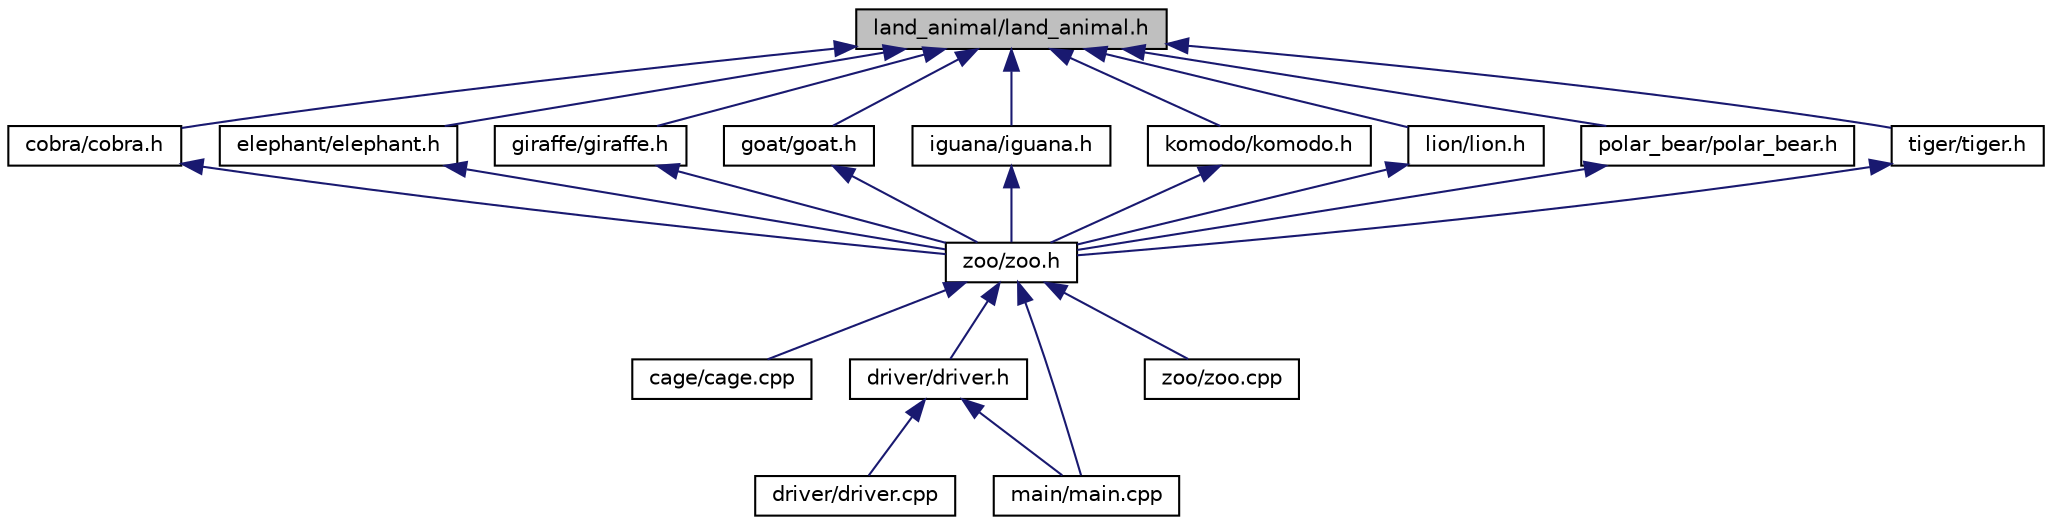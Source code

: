 digraph "land_animal/land_animal.h"
{
  edge [fontname="Helvetica",fontsize="10",labelfontname="Helvetica",labelfontsize="10"];
  node [fontname="Helvetica",fontsize="10",shape=record];
  Node1 [label="land_animal/land_animal.h",height=0.2,width=0.4,color="black", fillcolor="grey75", style="filled", fontcolor="black"];
  Node1 -> Node2 [dir="back",color="midnightblue",fontsize="10",style="solid"];
  Node2 [label="cobra/cobra.h",height=0.2,width=0.4,color="black", fillcolor="white", style="filled",URL="$cobra_8h.html"];
  Node2 -> Node3 [dir="back",color="midnightblue",fontsize="10",style="solid"];
  Node3 [label="zoo/zoo.h",height=0.2,width=0.4,color="black", fillcolor="white", style="filled",URL="$zoo_8h.html"];
  Node3 -> Node4 [dir="back",color="midnightblue",fontsize="10",style="solid"];
  Node4 [label="cage/cage.cpp",height=0.2,width=0.4,color="black", fillcolor="white", style="filled",URL="$cage_8cpp.html"];
  Node3 -> Node5 [dir="back",color="midnightblue",fontsize="10",style="solid"];
  Node5 [label="driver/driver.h",height=0.2,width=0.4,color="black", fillcolor="white", style="filled",URL="$driver_8h.html"];
  Node5 -> Node6 [dir="back",color="midnightblue",fontsize="10",style="solid"];
  Node6 [label="driver/driver.cpp",height=0.2,width=0.4,color="black", fillcolor="white", style="filled",URL="$driver_8cpp.html"];
  Node5 -> Node7 [dir="back",color="midnightblue",fontsize="10",style="solid"];
  Node7 [label="main/main.cpp",height=0.2,width=0.4,color="black", fillcolor="white", style="filled",URL="$main_8cpp.html"];
  Node3 -> Node7 [dir="back",color="midnightblue",fontsize="10",style="solid"];
  Node3 -> Node8 [dir="back",color="midnightblue",fontsize="10",style="solid"];
  Node8 [label="zoo/zoo.cpp",height=0.2,width=0.4,color="black", fillcolor="white", style="filled",URL="$zoo_8cpp.html"];
  Node1 -> Node9 [dir="back",color="midnightblue",fontsize="10",style="solid"];
  Node9 [label="elephant/elephant.h",height=0.2,width=0.4,color="black", fillcolor="white", style="filled",URL="$elephant_8h.html"];
  Node9 -> Node3 [dir="back",color="midnightblue",fontsize="10",style="solid"];
  Node1 -> Node10 [dir="back",color="midnightblue",fontsize="10",style="solid"];
  Node10 [label="giraffe/giraffe.h",height=0.2,width=0.4,color="black", fillcolor="white", style="filled",URL="$giraffe_8h.html"];
  Node10 -> Node3 [dir="back",color="midnightblue",fontsize="10",style="solid"];
  Node1 -> Node11 [dir="back",color="midnightblue",fontsize="10",style="solid"];
  Node11 [label="goat/goat.h",height=0.2,width=0.4,color="black", fillcolor="white", style="filled",URL="$goat_8h.html"];
  Node11 -> Node3 [dir="back",color="midnightblue",fontsize="10",style="solid"];
  Node1 -> Node12 [dir="back",color="midnightblue",fontsize="10",style="solid"];
  Node12 [label="iguana/iguana.h",height=0.2,width=0.4,color="black", fillcolor="white", style="filled",URL="$iguana_8h.html"];
  Node12 -> Node3 [dir="back",color="midnightblue",fontsize="10",style="solid"];
  Node1 -> Node13 [dir="back",color="midnightblue",fontsize="10",style="solid"];
  Node13 [label="komodo/komodo.h",height=0.2,width=0.4,color="black", fillcolor="white", style="filled",URL="$komodo_8h.html"];
  Node13 -> Node3 [dir="back",color="midnightblue",fontsize="10",style="solid"];
  Node1 -> Node14 [dir="back",color="midnightblue",fontsize="10",style="solid"];
  Node14 [label="lion/lion.h",height=0.2,width=0.4,color="black", fillcolor="white", style="filled",URL="$lion_8h.html"];
  Node14 -> Node3 [dir="back",color="midnightblue",fontsize="10",style="solid"];
  Node1 -> Node15 [dir="back",color="midnightblue",fontsize="10",style="solid"];
  Node15 [label="polar_bear/polar_bear.h",height=0.2,width=0.4,color="black", fillcolor="white", style="filled",URL="$polar__bear_8h.html"];
  Node15 -> Node3 [dir="back",color="midnightblue",fontsize="10",style="solid"];
  Node1 -> Node16 [dir="back",color="midnightblue",fontsize="10",style="solid"];
  Node16 [label="tiger/tiger.h",height=0.2,width=0.4,color="black", fillcolor="white", style="filled",URL="$tiger_8h.html"];
  Node16 -> Node3 [dir="back",color="midnightblue",fontsize="10",style="solid"];
}
